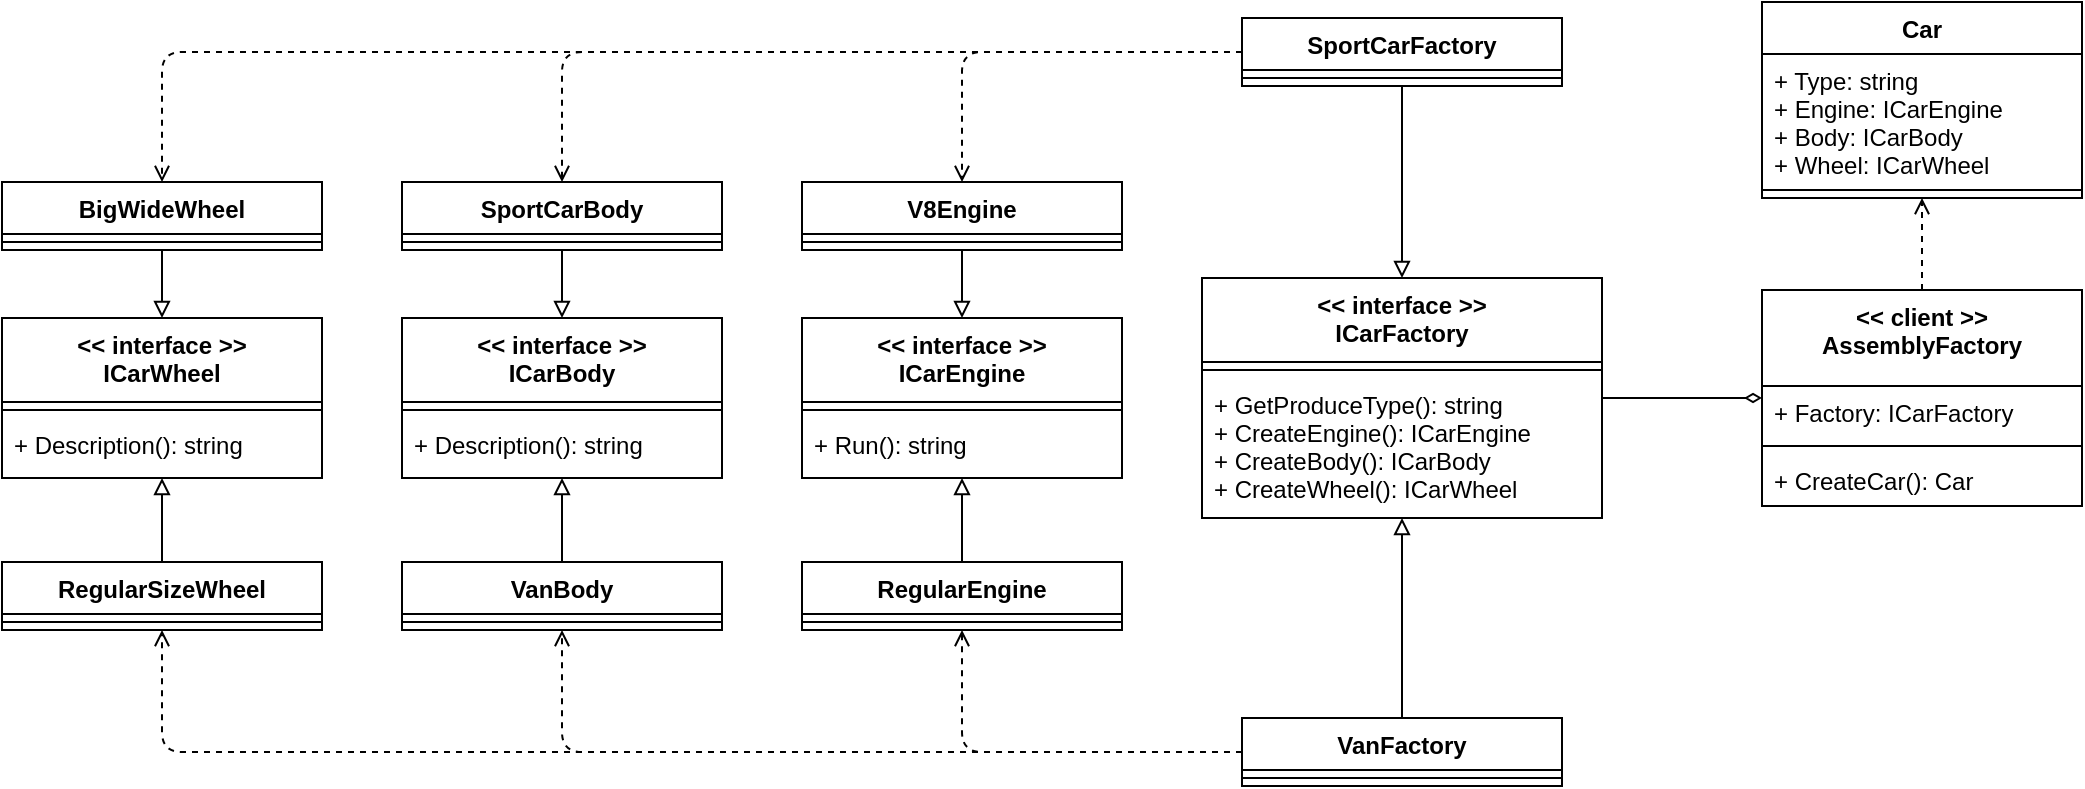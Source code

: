 <mxfile>
    <diagram id="EIqFJee8-MbNJzEE4cNU" name="第1頁">
        <mxGraphModel dx="846" dy="629" grid="1" gridSize="10" guides="1" tooltips="1" connect="1" arrows="1" fold="1" page="1" pageScale="1" pageWidth="1169" pageHeight="827" math="0" shadow="0">
            <root>
                <mxCell id="0"/>
                <mxCell id="1" parent="0"/>
                <mxCell id="2" value="Car" style="swimlane;fontStyle=1;align=center;verticalAlign=top;childLayout=stackLayout;horizontal=1;startSize=26;horizontalStack=0;resizeParent=1;resizeParentMax=0;resizeLast=0;collapsible=1;marginBottom=0;" vertex="1" parent="1">
                    <mxGeometry x="910" y="40" width="160" height="98" as="geometry"/>
                </mxCell>
                <mxCell id="3" value="+ Type: string&#10;+ Engine: ICarEngine&#10;+ Body: ICarBody&#10;+ Wheel: ICarWheel" style="text;strokeColor=none;fillColor=none;align=left;verticalAlign=top;spacingLeft=4;spacingRight=4;overflow=hidden;rotatable=0;points=[[0,0.5],[1,0.5]];portConstraint=eastwest;" vertex="1" parent="2">
                    <mxGeometry y="26" width="160" height="64" as="geometry"/>
                </mxCell>
                <mxCell id="4" value="" style="line;strokeWidth=1;fillColor=none;align=left;verticalAlign=middle;spacingTop=-1;spacingLeft=3;spacingRight=3;rotatable=0;labelPosition=right;points=[];portConstraint=eastwest;strokeColor=inherit;" vertex="1" parent="2">
                    <mxGeometry y="90" width="160" height="8" as="geometry"/>
                </mxCell>
                <mxCell id="62" value="" style="edgeStyle=none;html=1;endArrow=diamondThin;endFill=0;" edge="1" parent="1" source="7" target="57">
                    <mxGeometry relative="1" as="geometry"/>
                </mxCell>
                <mxCell id="7" value="&lt;&lt; interface &gt;&gt;&#10;ICarFactory" style="swimlane;fontStyle=1;align=center;verticalAlign=top;childLayout=stackLayout;horizontal=1;startSize=42;horizontalStack=0;resizeParent=1;resizeParentMax=0;resizeLast=0;collapsible=1;marginBottom=0;" vertex="1" parent="1">
                    <mxGeometry x="630" y="178" width="200" height="120" as="geometry"/>
                </mxCell>
                <mxCell id="9" value="" style="line;strokeWidth=1;fillColor=none;align=left;verticalAlign=middle;spacingTop=-1;spacingLeft=3;spacingRight=3;rotatable=0;labelPosition=right;points=[];portConstraint=eastwest;strokeColor=inherit;" vertex="1" parent="7">
                    <mxGeometry y="42" width="200" height="8" as="geometry"/>
                </mxCell>
                <mxCell id="10" value="+ GetProduceType(): string&#10;+ CreateEngine(): ICarEngine&#10;+ CreateBody(): ICarBody&#10;+ CreateWheel(): ICarWheel" style="text;strokeColor=none;fillColor=none;align=left;verticalAlign=top;spacingLeft=4;spacingRight=4;overflow=hidden;rotatable=0;points=[[0,0.5],[1,0.5]];portConstraint=eastwest;" vertex="1" parent="7">
                    <mxGeometry y="50" width="200" height="70" as="geometry"/>
                </mxCell>
                <mxCell id="11" value="&lt;&lt; interface &gt;&gt;&#10;ICarWheel" style="swimlane;fontStyle=1;align=center;verticalAlign=top;childLayout=stackLayout;horizontal=1;startSize=42;horizontalStack=0;resizeParent=1;resizeParentMax=0;resizeLast=0;collapsible=1;marginBottom=0;" vertex="1" parent="1">
                    <mxGeometry x="30" y="198" width="160" height="80" as="geometry"/>
                </mxCell>
                <mxCell id="12" value="" style="line;strokeWidth=1;fillColor=none;align=left;verticalAlign=middle;spacingTop=-1;spacingLeft=3;spacingRight=3;rotatable=0;labelPosition=right;points=[];portConstraint=eastwest;strokeColor=inherit;" vertex="1" parent="11">
                    <mxGeometry y="42" width="160" height="8" as="geometry"/>
                </mxCell>
                <mxCell id="13" value="+ Description(): string" style="text;strokeColor=none;fillColor=none;align=left;verticalAlign=top;spacingLeft=4;spacingRight=4;overflow=hidden;rotatable=0;points=[[0,0.5],[1,0.5]];portConstraint=eastwest;" vertex="1" parent="11">
                    <mxGeometry y="50" width="160" height="30" as="geometry"/>
                </mxCell>
                <mxCell id="14" value="&lt;&lt; interface &gt;&gt;&#10;ICarBody" style="swimlane;fontStyle=1;align=center;verticalAlign=top;childLayout=stackLayout;horizontal=1;startSize=42;horizontalStack=0;resizeParent=1;resizeParentMax=0;resizeLast=0;collapsible=1;marginBottom=0;" vertex="1" parent="1">
                    <mxGeometry x="230" y="198" width="160" height="80" as="geometry"/>
                </mxCell>
                <mxCell id="15" value="" style="line;strokeWidth=1;fillColor=none;align=left;verticalAlign=middle;spacingTop=-1;spacingLeft=3;spacingRight=3;rotatable=0;labelPosition=right;points=[];portConstraint=eastwest;strokeColor=inherit;" vertex="1" parent="14">
                    <mxGeometry y="42" width="160" height="8" as="geometry"/>
                </mxCell>
                <mxCell id="16" value="+ Description(): string" style="text;strokeColor=none;fillColor=none;align=left;verticalAlign=top;spacingLeft=4;spacingRight=4;overflow=hidden;rotatable=0;points=[[0,0.5],[1,0.5]];portConstraint=eastwest;" vertex="1" parent="14">
                    <mxGeometry y="50" width="160" height="30" as="geometry"/>
                </mxCell>
                <mxCell id="17" value="&lt;&lt; interface &gt;&gt;&#10;ICarEngine" style="swimlane;fontStyle=1;align=center;verticalAlign=top;childLayout=stackLayout;horizontal=1;startSize=42;horizontalStack=0;resizeParent=1;resizeParentMax=0;resizeLast=0;collapsible=1;marginBottom=0;" vertex="1" parent="1">
                    <mxGeometry x="430" y="198" width="160" height="80" as="geometry"/>
                </mxCell>
                <mxCell id="18" value="" style="line;strokeWidth=1;fillColor=none;align=left;verticalAlign=middle;spacingTop=-1;spacingLeft=3;spacingRight=3;rotatable=0;labelPosition=right;points=[];portConstraint=eastwest;strokeColor=inherit;" vertex="1" parent="17">
                    <mxGeometry y="42" width="160" height="8" as="geometry"/>
                </mxCell>
                <mxCell id="19" value="+ Run(): string" style="text;strokeColor=none;fillColor=none;align=left;verticalAlign=top;spacingLeft=4;spacingRight=4;overflow=hidden;rotatable=0;points=[[0,0.5],[1,0.5]];portConstraint=eastwest;" vertex="1" parent="17">
                    <mxGeometry y="50" width="160" height="30" as="geometry"/>
                </mxCell>
                <mxCell id="36" value="" style="edgeStyle=none;html=1;endArrow=block;endFill=0;" edge="1" parent="1" source="24" target="7">
                    <mxGeometry relative="1" as="geometry"/>
                </mxCell>
                <mxCell id="72" value="" style="edgeStyle=orthogonalEdgeStyle;html=1;dashed=1;endArrow=open;endFill=0;" edge="1" parent="1" source="24" target="43">
                    <mxGeometry relative="1" as="geometry"/>
                </mxCell>
                <mxCell id="73" value="" style="edgeStyle=orthogonalEdgeStyle;html=1;dashed=1;endArrow=open;endFill=0;" edge="1" parent="1" source="24" target="47">
                    <mxGeometry relative="1" as="geometry"/>
                </mxCell>
                <mxCell id="74" value="" style="edgeStyle=orthogonalEdgeStyle;html=1;dashed=1;endArrow=open;endFill=0;" edge="1" parent="1" source="24" target="49">
                    <mxGeometry relative="1" as="geometry"/>
                </mxCell>
                <mxCell id="24" value="VanFactory" style="swimlane;fontStyle=1;align=center;verticalAlign=top;childLayout=stackLayout;horizontal=1;startSize=26;horizontalStack=0;resizeParent=1;resizeParentMax=0;resizeLast=0;collapsible=1;marginBottom=0;" vertex="1" parent="1">
                    <mxGeometry x="650" y="398" width="160" height="34" as="geometry"/>
                </mxCell>
                <mxCell id="26" value="" style="line;strokeWidth=1;fillColor=none;align=left;verticalAlign=middle;spacingTop=-1;spacingLeft=3;spacingRight=3;rotatable=0;labelPosition=right;points=[];portConstraint=eastwest;strokeColor=inherit;" vertex="1" parent="24">
                    <mxGeometry y="26" width="160" height="8" as="geometry"/>
                </mxCell>
                <mxCell id="38" value="" style="edgeStyle=none;html=1;endArrow=block;endFill=0;" edge="1" parent="1" source="32" target="7">
                    <mxGeometry relative="1" as="geometry"/>
                </mxCell>
                <mxCell id="63" value="" style="edgeStyle=orthogonalEdgeStyle;html=1;dashed=1;endArrow=open;endFill=0;" edge="1" parent="1" source="32" target="51">
                    <mxGeometry relative="1" as="geometry"/>
                </mxCell>
                <mxCell id="64" value="" style="edgeStyle=orthogonalEdgeStyle;html=1;dashed=1;endArrow=open;endFill=0;" edge="1" parent="1" source="32" target="53">
                    <mxGeometry relative="1" as="geometry"/>
                </mxCell>
                <mxCell id="65" value="" style="edgeStyle=orthogonalEdgeStyle;html=1;dashed=1;endArrow=open;endFill=0;" edge="1" parent="1" source="32" target="55">
                    <mxGeometry relative="1" as="geometry"/>
                </mxCell>
                <mxCell id="32" value="SportCarFactory" style="swimlane;fontStyle=1;align=center;verticalAlign=top;childLayout=stackLayout;horizontal=1;startSize=26;horizontalStack=0;resizeParent=1;resizeParentMax=0;resizeLast=0;collapsible=1;marginBottom=0;" vertex="1" parent="1">
                    <mxGeometry x="650" y="48" width="160" height="34" as="geometry"/>
                </mxCell>
                <mxCell id="34" value="" style="line;strokeWidth=1;fillColor=none;align=left;verticalAlign=middle;spacingTop=-1;spacingLeft=3;spacingRight=3;rotatable=0;labelPosition=right;points=[];portConstraint=eastwest;strokeColor=inherit;" vertex="1" parent="32">
                    <mxGeometry y="26" width="160" height="8" as="geometry"/>
                </mxCell>
                <mxCell id="69" value="" style="edgeStyle=none;html=1;endArrow=block;endFill=0;" edge="1" parent="1" source="43" target="17">
                    <mxGeometry relative="1" as="geometry"/>
                </mxCell>
                <mxCell id="43" value="RegularEngine" style="swimlane;fontStyle=1;align=center;verticalAlign=top;childLayout=stackLayout;horizontal=1;startSize=26;horizontalStack=0;resizeParent=1;resizeParentMax=0;resizeLast=0;collapsible=1;marginBottom=0;" vertex="1" parent="1">
                    <mxGeometry x="430" y="320" width="160" height="34" as="geometry"/>
                </mxCell>
                <mxCell id="45" value="" style="line;strokeWidth=1;fillColor=none;align=left;verticalAlign=middle;spacingTop=-1;spacingLeft=3;spacingRight=3;rotatable=0;labelPosition=right;points=[];portConstraint=eastwest;strokeColor=inherit;" vertex="1" parent="43">
                    <mxGeometry y="26" width="160" height="8" as="geometry"/>
                </mxCell>
                <mxCell id="70" value="" style="edgeStyle=none;html=1;endArrow=block;endFill=0;" edge="1" parent="1" source="47" target="14">
                    <mxGeometry relative="1" as="geometry"/>
                </mxCell>
                <mxCell id="47" value="VanBody" style="swimlane;fontStyle=1;align=center;verticalAlign=top;childLayout=stackLayout;horizontal=1;startSize=26;horizontalStack=0;resizeParent=1;resizeParentMax=0;resizeLast=0;collapsible=1;marginBottom=0;" vertex="1" parent="1">
                    <mxGeometry x="230" y="320" width="160" height="34" as="geometry"/>
                </mxCell>
                <mxCell id="48" value="" style="line;strokeWidth=1;fillColor=none;align=left;verticalAlign=middle;spacingTop=-1;spacingLeft=3;spacingRight=3;rotatable=0;labelPosition=right;points=[];portConstraint=eastwest;strokeColor=inherit;" vertex="1" parent="47">
                    <mxGeometry y="26" width="160" height="8" as="geometry"/>
                </mxCell>
                <mxCell id="71" value="" style="edgeStyle=none;html=1;endArrow=block;endFill=0;" edge="1" parent="1" source="49" target="11">
                    <mxGeometry relative="1" as="geometry"/>
                </mxCell>
                <mxCell id="49" value="RegularSizeWheel" style="swimlane;fontStyle=1;align=center;verticalAlign=top;childLayout=stackLayout;horizontal=1;startSize=26;horizontalStack=0;resizeParent=1;resizeParentMax=0;resizeLast=0;collapsible=1;marginBottom=0;" vertex="1" parent="1">
                    <mxGeometry x="30" y="320" width="160" height="34" as="geometry"/>
                </mxCell>
                <mxCell id="50" value="" style="line;strokeWidth=1;fillColor=none;align=left;verticalAlign=middle;spacingTop=-1;spacingLeft=3;spacingRight=3;rotatable=0;labelPosition=right;points=[];portConstraint=eastwest;strokeColor=inherit;" vertex="1" parent="49">
                    <mxGeometry y="26" width="160" height="8" as="geometry"/>
                </mxCell>
                <mxCell id="68" value="" style="edgeStyle=none;html=1;endArrow=block;endFill=0;" edge="1" parent="1" source="51" target="17">
                    <mxGeometry relative="1" as="geometry"/>
                </mxCell>
                <mxCell id="51" value="V8Engine" style="swimlane;fontStyle=1;align=center;verticalAlign=top;childLayout=stackLayout;horizontal=1;startSize=26;horizontalStack=0;resizeParent=1;resizeParentMax=0;resizeLast=0;collapsible=1;marginBottom=0;" vertex="1" parent="1">
                    <mxGeometry x="430" y="130" width="160" height="34" as="geometry"/>
                </mxCell>
                <mxCell id="52" value="" style="line;strokeWidth=1;fillColor=none;align=left;verticalAlign=middle;spacingTop=-1;spacingLeft=3;spacingRight=3;rotatable=0;labelPosition=right;points=[];portConstraint=eastwest;strokeColor=inherit;" vertex="1" parent="51">
                    <mxGeometry y="26" width="160" height="8" as="geometry"/>
                </mxCell>
                <mxCell id="67" value="" style="edgeStyle=none;html=1;endArrow=block;endFill=0;" edge="1" parent="1" source="53" target="14">
                    <mxGeometry relative="1" as="geometry"/>
                </mxCell>
                <mxCell id="53" value="SportCarBody" style="swimlane;fontStyle=1;align=center;verticalAlign=top;childLayout=stackLayout;horizontal=1;startSize=26;horizontalStack=0;resizeParent=1;resizeParentMax=0;resizeLast=0;collapsible=1;marginBottom=0;" vertex="1" parent="1">
                    <mxGeometry x="230" y="130" width="160" height="34" as="geometry"/>
                </mxCell>
                <mxCell id="54" value="" style="line;strokeWidth=1;fillColor=none;align=left;verticalAlign=middle;spacingTop=-1;spacingLeft=3;spacingRight=3;rotatable=0;labelPosition=right;points=[];portConstraint=eastwest;strokeColor=inherit;" vertex="1" parent="53">
                    <mxGeometry y="26" width="160" height="8" as="geometry"/>
                </mxCell>
                <mxCell id="66" value="" style="edgeStyle=none;html=1;endArrow=block;endFill=0;" edge="1" parent="1" source="55" target="11">
                    <mxGeometry relative="1" as="geometry"/>
                </mxCell>
                <mxCell id="55" value="BigWideWheel" style="swimlane;fontStyle=1;align=center;verticalAlign=top;childLayout=stackLayout;horizontal=1;startSize=26;horizontalStack=0;resizeParent=1;resizeParentMax=0;resizeLast=0;collapsible=1;marginBottom=0;" vertex="1" parent="1">
                    <mxGeometry x="30" y="130" width="160" height="34" as="geometry"/>
                </mxCell>
                <mxCell id="56" value="" style="line;strokeWidth=1;fillColor=none;align=left;verticalAlign=middle;spacingTop=-1;spacingLeft=3;spacingRight=3;rotatable=0;labelPosition=right;points=[];portConstraint=eastwest;strokeColor=inherit;" vertex="1" parent="55">
                    <mxGeometry y="26" width="160" height="8" as="geometry"/>
                </mxCell>
                <mxCell id="61" value="" style="edgeStyle=none;html=1;endArrow=open;endFill=0;dashed=1;" edge="1" parent="1" source="57" target="2">
                    <mxGeometry relative="1" as="geometry"/>
                </mxCell>
                <mxCell id="57" value="&lt;&lt; client &gt;&gt;&#10;AssemblyFactory" style="swimlane;fontStyle=1;align=center;verticalAlign=top;childLayout=stackLayout;horizontal=1;startSize=48;horizontalStack=0;resizeParent=1;resizeParentMax=0;resizeLast=0;collapsible=1;marginBottom=0;" vertex="1" parent="1">
                    <mxGeometry x="910" y="184" width="160" height="108" as="geometry"/>
                </mxCell>
                <mxCell id="58" value="+ Factory: ICarFactory" style="text;strokeColor=none;fillColor=none;align=left;verticalAlign=top;spacingLeft=4;spacingRight=4;overflow=hidden;rotatable=0;points=[[0,0.5],[1,0.5]];portConstraint=eastwest;" vertex="1" parent="57">
                    <mxGeometry y="48" width="160" height="26" as="geometry"/>
                </mxCell>
                <mxCell id="59" value="" style="line;strokeWidth=1;fillColor=none;align=left;verticalAlign=middle;spacingTop=-1;spacingLeft=3;spacingRight=3;rotatable=0;labelPosition=right;points=[];portConstraint=eastwest;strokeColor=inherit;" vertex="1" parent="57">
                    <mxGeometry y="74" width="160" height="8" as="geometry"/>
                </mxCell>
                <mxCell id="60" value="+ CreateCar(): Car" style="text;strokeColor=none;fillColor=none;align=left;verticalAlign=top;spacingLeft=4;spacingRight=4;overflow=hidden;rotatable=0;points=[[0,0.5],[1,0.5]];portConstraint=eastwest;" vertex="1" parent="57">
                    <mxGeometry y="82" width="160" height="26" as="geometry"/>
                </mxCell>
            </root>
        </mxGraphModel>
    </diagram>
</mxfile>